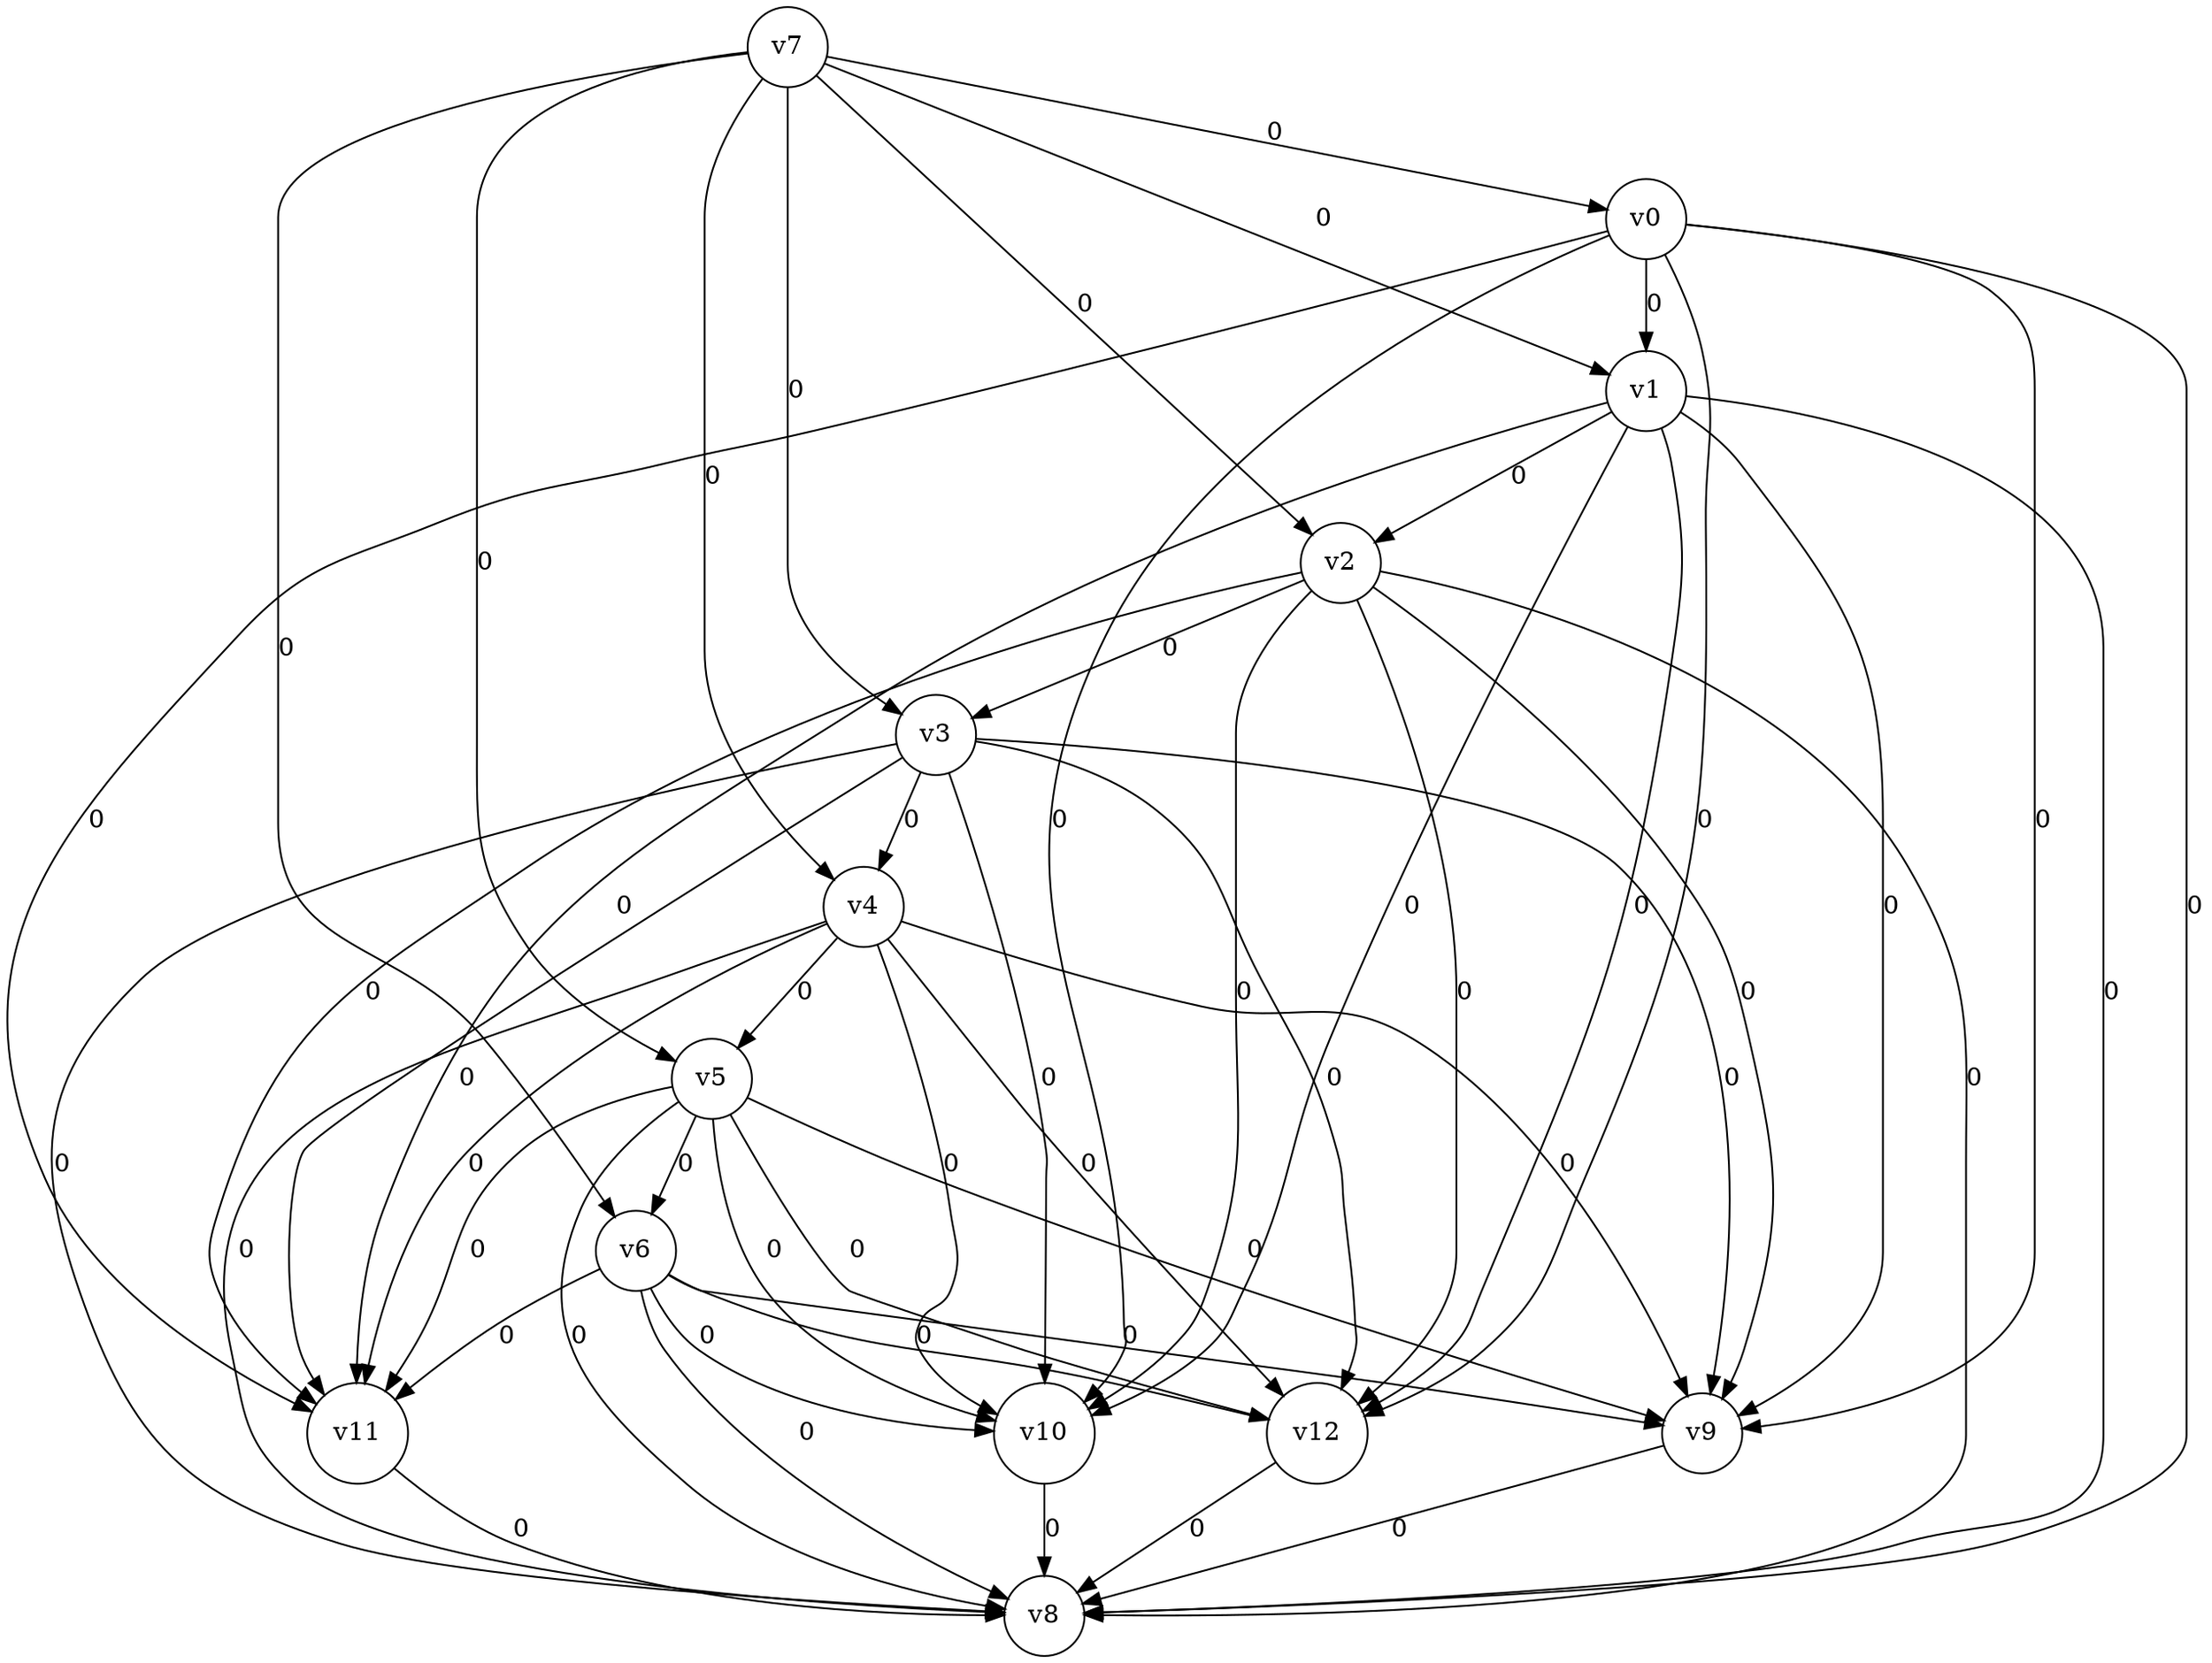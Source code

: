 digraph
{
	node [shape=circle, label="v0"] 0;
	node [shape=circle, label="v1"] 1;
	node [shape=circle, label="v2"] 2;
	node [shape=circle, label="v3"] 3;
	node [shape=circle, label="v4"] 4;
	node [shape=circle, label="v5"] 5;
	node [shape=circle, label="v6"] 6;
	node [shape=circle, label="v7"] 7;
	node [shape=circle, label="v8"] 8;
	node [shape=circle, label="v9"] 9;
	node [shape=circle, label="v10"] 10;
	node [shape=circle, label="v11"] 11;
	node [shape=circle, label="v12"] 12;
	0 -> 1 [label="0"]
	0 -> 8 [label="0"]
	0 -> 9 [label="0"]
	0 -> 10 [label="0"]
	0 -> 11 [label="0"]
	0 -> 12 [label="0"]
	1 -> 2 [label="0"]
	1 -> 8 [label="0"]
	1 -> 9 [label="0"]
	1 -> 10 [label="0"]
	1 -> 11 [label="0"]
	1 -> 12 [label="0"]
	2 -> 3 [label="0"]
	2 -> 8 [label="0"]
	2 -> 9 [label="0"]
	2 -> 10 [label="0"]
	2 -> 11 [label="0"]
	2 -> 12 [label="0"]
	3 -> 4 [label="0"]
	3 -> 8 [label="0"]
	3 -> 9 [label="0"]
	3 -> 10 [label="0"]
	3 -> 11 [label="0"]
	3 -> 12 [label="0"]
	4 -> 5 [label="0"]
	4 -> 8 [label="0"]
	4 -> 9 [label="0"]
	4 -> 10 [label="0"]
	4 -> 11 [label="0"]
	4 -> 12 [label="0"]
	5 -> 6 [label="0"]
	5 -> 8 [label="0"]
	5 -> 9 [label="0"]
	5 -> 10 [label="0"]
	5 -> 11 [label="0"]
	5 -> 12 [label="0"]
	6 -> 8 [label="0"]
	6 -> 9 [label="0"]
	6 -> 10 [label="0"]
	6 -> 11 [label="0"]
	6 -> 12 [label="0"]
	7 -> 0 [label="0"]
	7 -> 1 [label="0"]
	7 -> 2 [label="0"]
	7 -> 3 [label="0"]
	7 -> 4 [label="0"]
	7 -> 5 [label="0"]
	7 -> 6 [label="0"]
	9 -> 8 [label="0"]
	10 -> 8 [label="0"]
	11 -> 8 [label="0"]
	12 -> 8 [label="0"]
}
